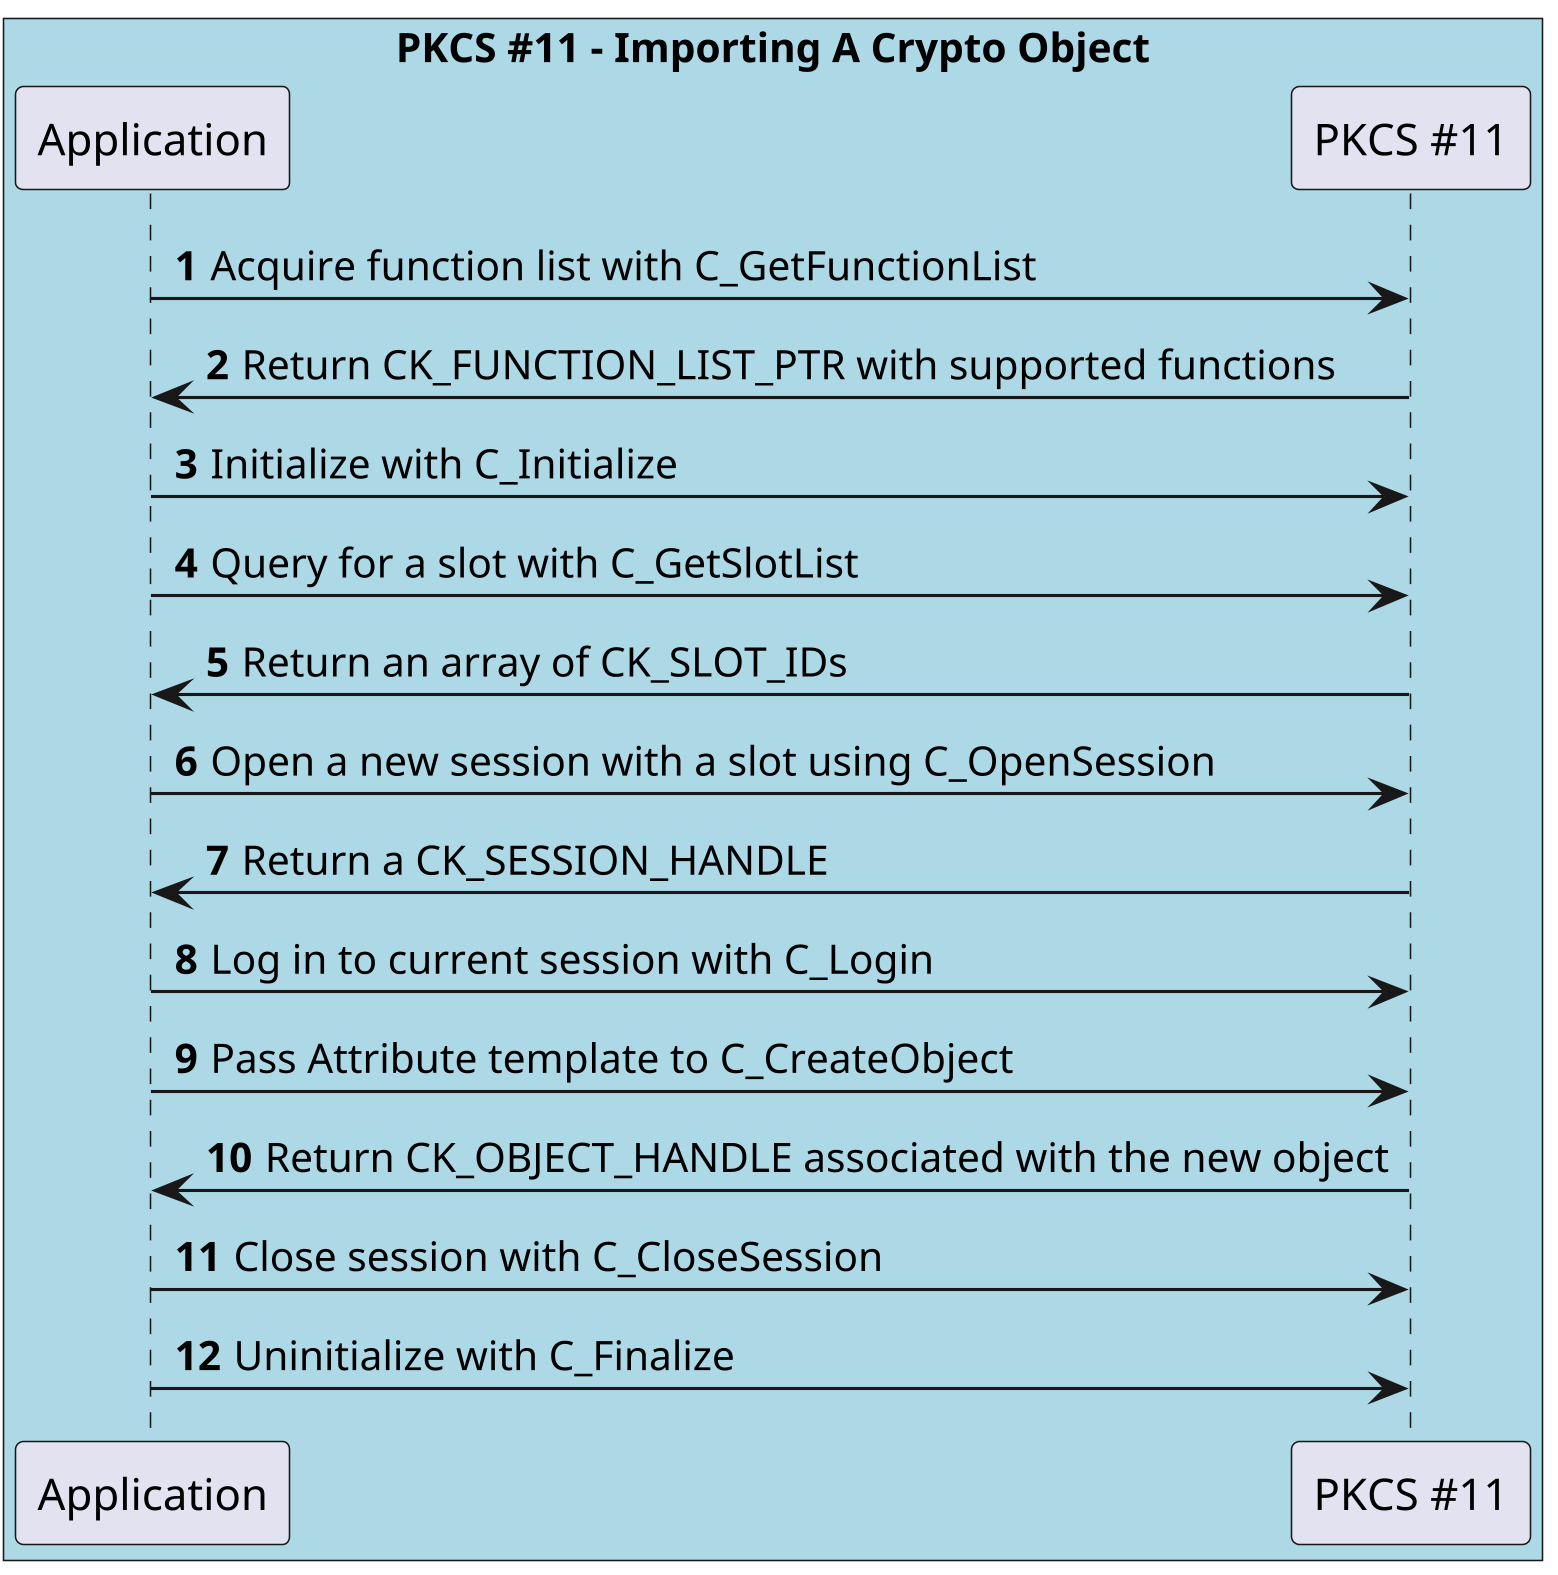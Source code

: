@startuml
skinparam classFontSize 8
skinparam classFontName Helvetica
skinparam dpi 300
autonumber

participant "Application" as app
participant "PKCS #11" as pkcs

box "PKCS #11 - Importing A Crypto Object" #LightBlue
    participant app
    participant pkcs
end box

app -> pkcs: Acquire function list with C_GetFunctionList
pkcs -> app: Return CK_FUNCTION_LIST_PTR with supported functions

app -> pkcs: Initialize with C_Initialize

app -> pkcs: Query for a slot with C_GetSlotList
pkcs -> app: Return an array of CK_SLOT_IDs

app -> pkcs: Open a new session with a slot using C_OpenSession
pkcs -> app: Return a CK_SESSION_HANDLE

app -> pkcs: Log in to current session with C_Login

app -> pkcs: Pass Attribute template to C_CreateObject
pkcs -> app: Return CK_OBJECT_HANDLE associated with the new object

app -> pkcs: Close session with C_CloseSession
app -> pkcs: Uninitialize with C_Finalize

@enduml
